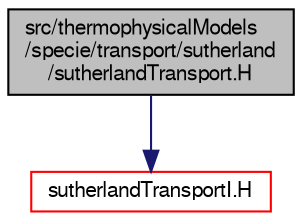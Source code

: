 digraph "src/thermophysicalModels/specie/transport/sutherland/sutherlandTransport.H"
{
  bgcolor="transparent";
  edge [fontname="FreeSans",fontsize="10",labelfontname="FreeSans",labelfontsize="10"];
  node [fontname="FreeSans",fontsize="10",shape=record];
  Node1 [label="src/thermophysicalModels\l/specie/transport/sutherland\l/sutherlandTransport.H",height=0.2,width=0.4,color="black", fillcolor="grey75", style="filled" fontcolor="black"];
  Node1 -> Node2 [color="midnightblue",fontsize="10",style="solid",fontname="FreeSans"];
  Node2 [label="sutherlandTransportI.H",height=0.2,width=0.4,color="red",URL="$a09884.html"];
}
